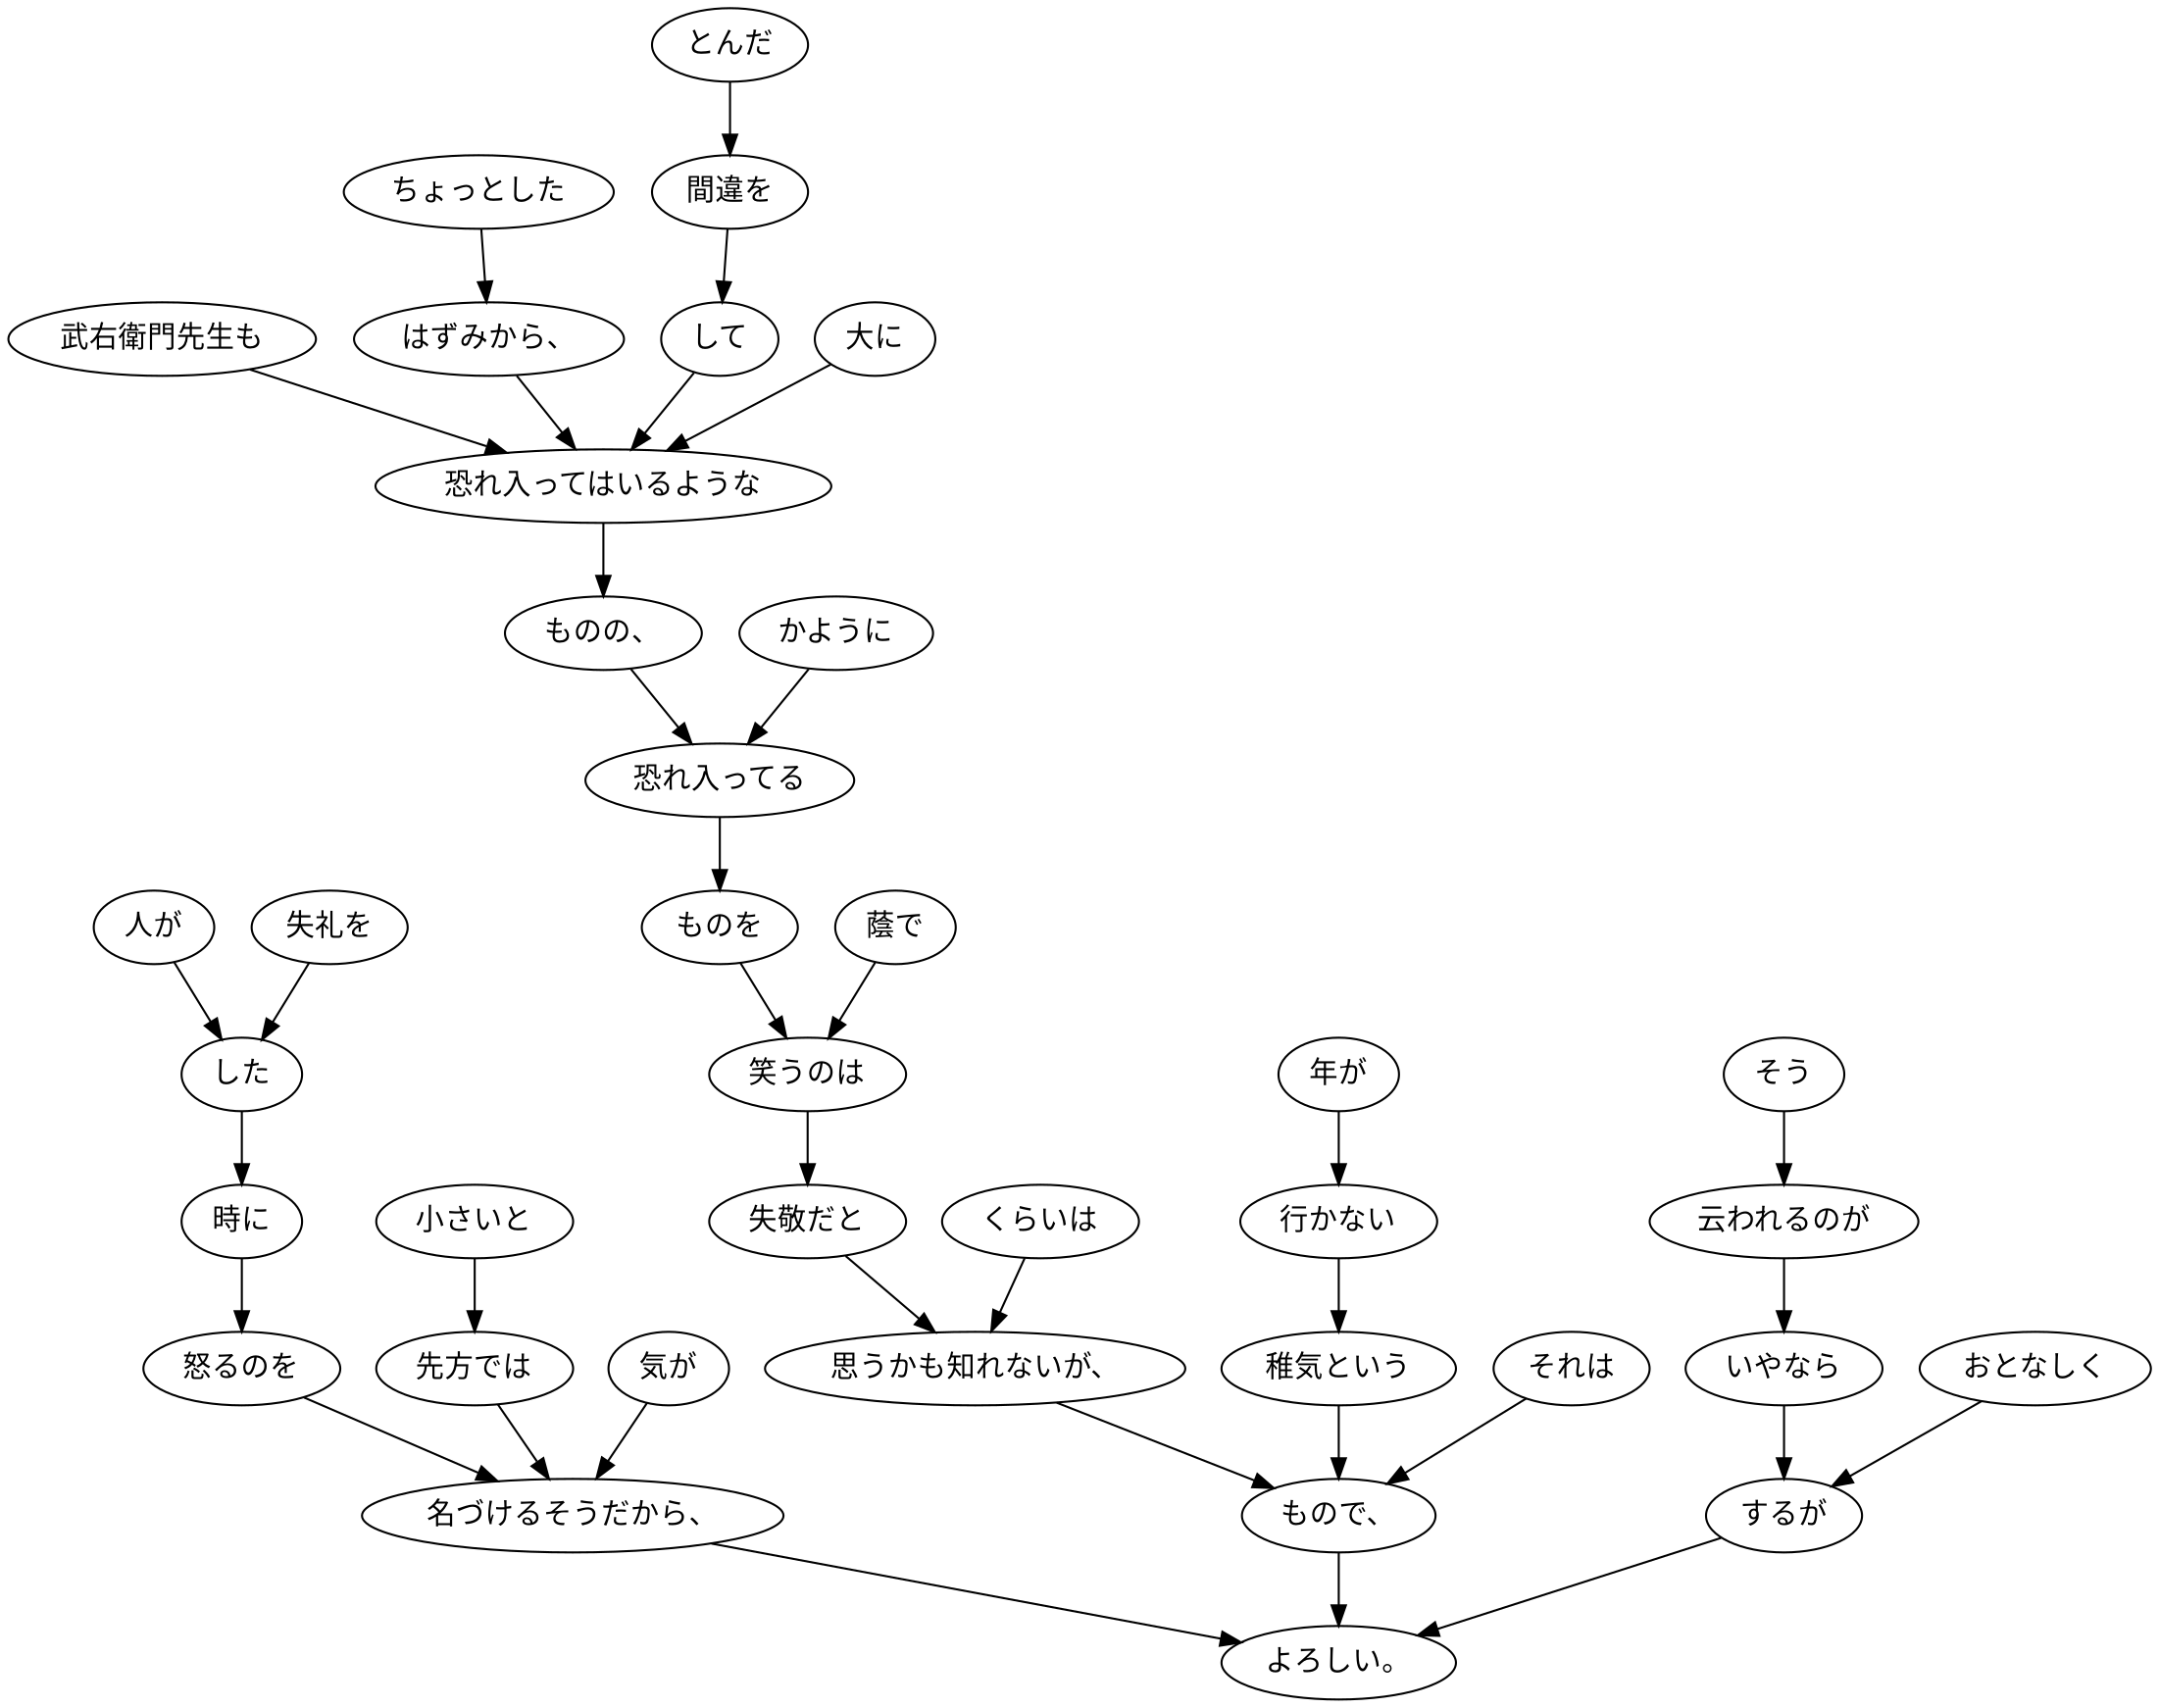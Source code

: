 digraph graph7388 {
	node0 [label="武右衛門先生も"];
	node1 [label="ちょっとした"];
	node2 [label="はずみから、"];
	node3 [label="とんだ"];
	node4 [label="間違を"];
	node5 [label="して"];
	node6 [label="大に"];
	node7 [label="恐れ入ってはいるような"];
	node8 [label="ものの、"];
	node9 [label="かように"];
	node10 [label="恐れ入ってる"];
	node11 [label="ものを"];
	node12 [label="蔭で"];
	node13 [label="笑うのは"];
	node14 [label="失敬だと"];
	node15 [label="くらいは"];
	node16 [label="思うかも知れないが、"];
	node17 [label="それは"];
	node18 [label="年が"];
	node19 [label="行かない"];
	node20 [label="稚気という"];
	node21 [label="もので、"];
	node22 [label="人が"];
	node23 [label="失礼を"];
	node24 [label="した"];
	node25 [label="時に"];
	node26 [label="怒るのを"];
	node27 [label="気が"];
	node28 [label="小さいと"];
	node29 [label="先方では"];
	node30 [label="名づけるそうだから、"];
	node31 [label="そう"];
	node32 [label="云われるのが"];
	node33 [label="いやなら"];
	node34 [label="おとなしく"];
	node35 [label="するが"];
	node36 [label="よろしい。"];
	node0 -> node7;
	node1 -> node2;
	node2 -> node7;
	node3 -> node4;
	node4 -> node5;
	node5 -> node7;
	node6 -> node7;
	node7 -> node8;
	node8 -> node10;
	node9 -> node10;
	node10 -> node11;
	node11 -> node13;
	node12 -> node13;
	node13 -> node14;
	node14 -> node16;
	node15 -> node16;
	node16 -> node21;
	node17 -> node21;
	node18 -> node19;
	node19 -> node20;
	node20 -> node21;
	node21 -> node36;
	node22 -> node24;
	node23 -> node24;
	node24 -> node25;
	node25 -> node26;
	node26 -> node30;
	node27 -> node30;
	node28 -> node29;
	node29 -> node30;
	node30 -> node36;
	node31 -> node32;
	node32 -> node33;
	node33 -> node35;
	node34 -> node35;
	node35 -> node36;
}
